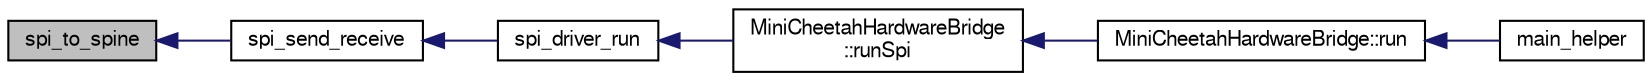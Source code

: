digraph "spi_to_spine"
{
  edge [fontname="FreeSans",fontsize="10",labelfontname="FreeSans",labelfontsize="10"];
  node [fontname="FreeSans",fontsize="10",shape=record];
  rankdir="LR";
  Node1 [label="spi_to_spine",height=0.2,width=0.4,color="black", fillcolor="grey75", style="filled", fontcolor="black"];
  Node1 -> Node2 [dir="back",color="midnightblue",fontsize="10",style="solid",fontname="FreeSans"];
  Node2 [label="spi_send_receive",height=0.2,width=0.4,color="black", fillcolor="white", style="filled",URL="$d1/d62/rt__spi_8cpp.html#a203bbcc4db5a480dbdf813356e836415"];
  Node2 -> Node3 [dir="back",color="midnightblue",fontsize="10",style="solid",fontname="FreeSans"];
  Node3 [label="spi_driver_run",height=0.2,width=0.4,color="black", fillcolor="white", style="filled",URL="$d1/d62/rt__spi_8cpp.html#a684e8d785e723147c81388a694a72454"];
  Node3 -> Node4 [dir="back",color="midnightblue",fontsize="10",style="solid",fontname="FreeSans"];
  Node4 [label="MiniCheetahHardwareBridge\l::runSpi",height=0.2,width=0.4,color="black", fillcolor="white", style="filled",URL="$d0/dc5/class_mini_cheetah_hardware_bridge.html#ac33018c7266f82d92828cfda21b9b6b2"];
  Node4 -> Node5 [dir="back",color="midnightblue",fontsize="10",style="solid",fontname="FreeSans"];
  Node5 [label="MiniCheetahHardwareBridge::run",height=0.2,width=0.4,color="black", fillcolor="white", style="filled",URL="$d0/dc5/class_mini_cheetah_hardware_bridge.html#a685c0e118f44327e7734119bd232d484"];
  Node5 -> Node6 [dir="back",color="midnightblue",fontsize="10",style="solid",fontname="FreeSans"];
  Node6 [label="main_helper",height=0.2,width=0.4,color="black", fillcolor="white", style="filled",URL="$d3/dfa/main__helper_8cpp.html#acd1b6ffaae55ecc3c765c38ce5bf3a95"];
}
